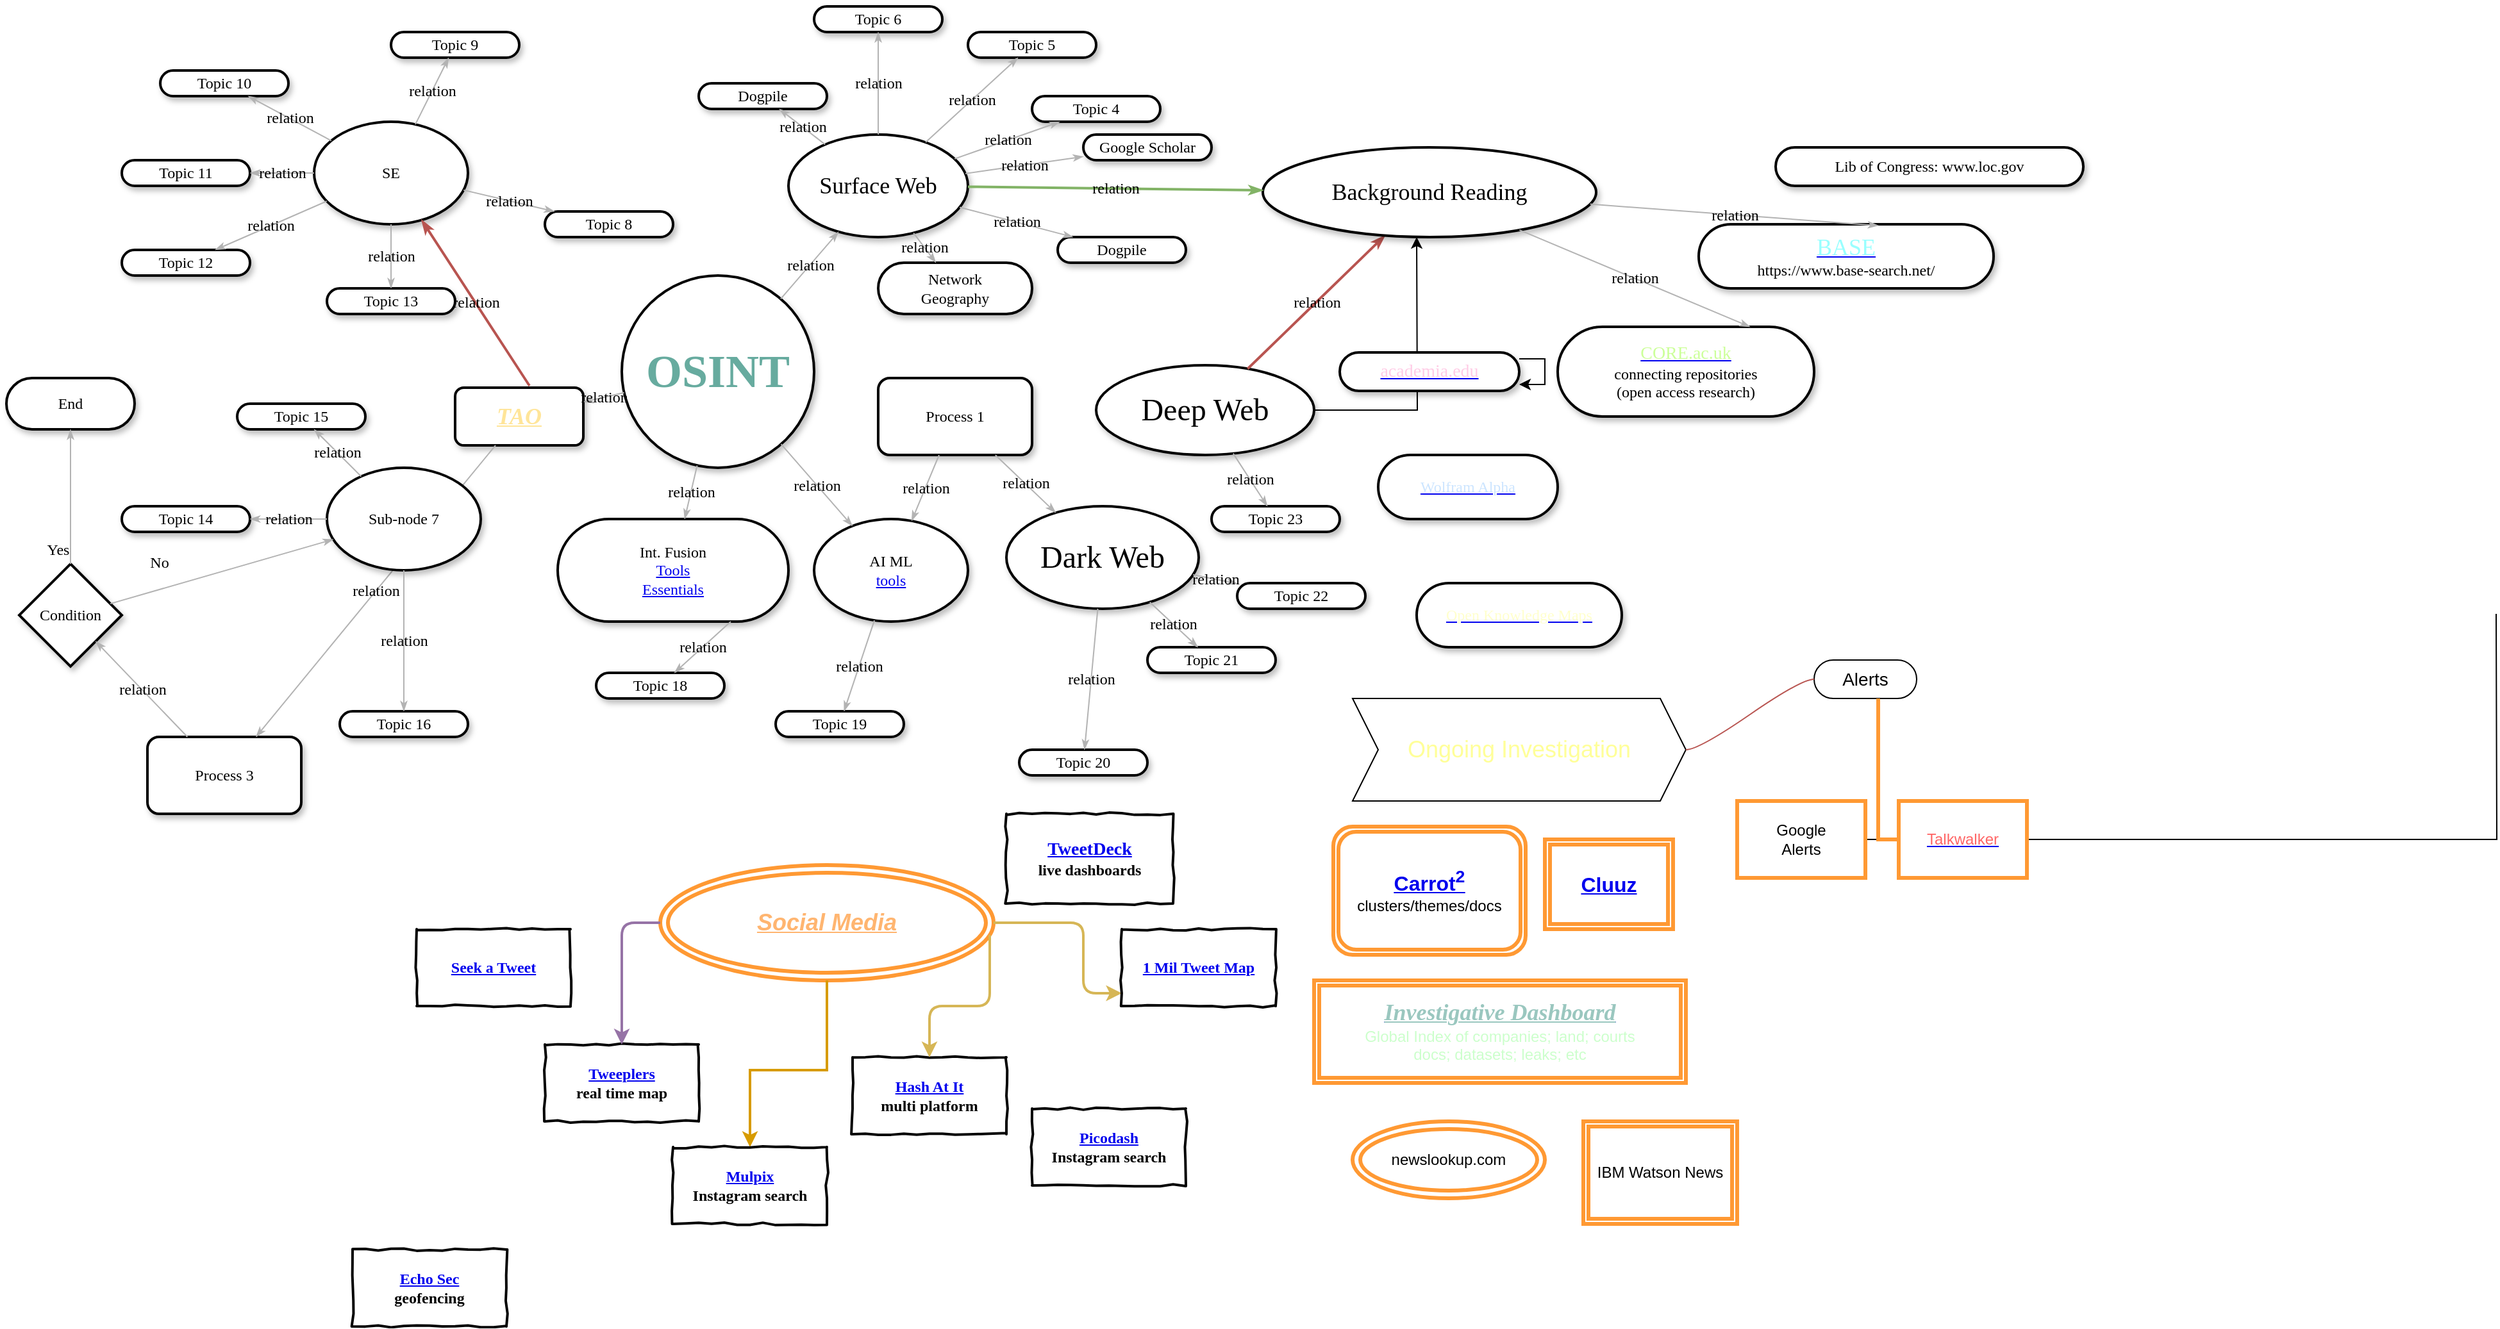<mxfile version="12.4.3" type="github" pages="1"><diagram name="Page-1" id="ad52d381-51e7-2e0d-a935-2d0ddd2fd229"><mxGraphModel dx="761" dy="638" grid="1" gridSize="10" guides="1" tooltips="1" connect="1" arrows="1" fold="1" page="1" pageScale="1" pageWidth="1100" pageHeight="850" background="#ffffff" math="0" shadow="0"><root><mxCell id="0"/><mxCell id="1" parent="0"/><mxCell id="2c924340bb9dbf6c-1" value="&lt;span&gt;Topic 10&lt;/span&gt;" style="whiteSpace=wrap;html=1;rounded=1;shadow=1;comic=0;labelBackgroundColor=none;strokeWidth=2;fontFamily=Verdana;fontSize=12;align=center;arcSize=50;" parent="1" vertex="1"><mxGeometry x="140" y="70" width="100" height="20" as="geometry"/></mxCell><mxCell id="2c924340bb9dbf6c-2" value="SE" style="ellipse;whiteSpace=wrap;html=1;rounded=1;shadow=1;comic=0;labelBackgroundColor=none;strokeWidth=2;fontFamily=Verdana;fontSize=12;align=center;" parent="1" vertex="1"><mxGeometry x="260" y="110" width="120" height="80" as="geometry"/></mxCell><mxCell id="2c924340bb9dbf6c-3" value="&lt;font style=&quot;font-size: 18px&quot;&gt;Surface Web&lt;/font&gt;" style="ellipse;whiteSpace=wrap;html=1;rounded=1;shadow=1;comic=0;labelBackgroundColor=none;strokeWidth=2;fontFamily=Verdana;fontSize=12;align=center;" parent="1" vertex="1"><mxGeometry x="630" y="120" width="140" height="80" as="geometry"/></mxCell><mxCell id="2c924340bb9dbf6c-4" value="&lt;font color=&quot;#67AB9F&quot;&gt;&lt;b&gt;&lt;font style=&quot;font-size: 36px&quot;&gt;OSINT&lt;/font&gt;&lt;/b&gt;&lt;/font&gt;" style="ellipse;whiteSpace=wrap;html=1;rounded=1;shadow=1;comic=0;labelBackgroundColor=none;strokeWidth=2;fontFamily=Verdana;fontSize=12;align=center;" parent="1" vertex="1"><mxGeometry x="500" y="230" width="150" height="150" as="geometry"/></mxCell><mxCell id="2c924340bb9dbf6c-5" value="AI ML&lt;br&gt;&lt;a href=&quot;https://www.goodfirms.co/blog/best-free-open-source-Artificial-Intelligence-software&quot;&gt;tools&lt;/a&gt;" style="ellipse;whiteSpace=wrap;html=1;rounded=1;shadow=1;comic=0;labelBackgroundColor=none;strokeWidth=2;fontFamily=Verdana;fontSize=12;align=center;" parent="1" vertex="1"><mxGeometry x="650" y="420" width="120" height="80" as="geometry"/></mxCell><mxCell id="2c924340bb9dbf6c-6" value="&lt;font style=&quot;font-size: 24px&quot;&gt;Dark Web&lt;/font&gt;" style="ellipse;whiteSpace=wrap;html=1;rounded=1;shadow=1;comic=0;labelBackgroundColor=none;strokeWidth=2;fontFamily=Verdana;fontSize=12;align=center;" parent="1" vertex="1"><mxGeometry x="800" y="410" width="150" height="80" as="geometry"/></mxCell><mxCell id="2c924340bb9dbf6c-8" value="&lt;span&gt;Topic 11&lt;/span&gt;" style="whiteSpace=wrap;html=1;rounded=1;shadow=1;comic=0;labelBackgroundColor=none;strokeWidth=2;fontFamily=Verdana;fontSize=12;align=center;arcSize=50;" parent="1" vertex="1"><mxGeometry x="110" y="140" width="100" height="20" as="geometry"/></mxCell><mxCell id="2c924340bb9dbf6c-9" value="&lt;span&gt;Topic 12&lt;/span&gt;" style="whiteSpace=wrap;html=1;rounded=1;shadow=1;comic=0;labelBackgroundColor=none;strokeWidth=2;fontFamily=Verdana;fontSize=12;align=center;arcSize=50;" parent="1" vertex="1"><mxGeometry x="110" y="210" width="100" height="20" as="geometry"/></mxCell><mxCell id="2c924340bb9dbf6c-10" value="&lt;span&gt;Topic 9&lt;/span&gt;" style="whiteSpace=wrap;html=1;rounded=1;shadow=1;comic=0;labelBackgroundColor=none;strokeWidth=2;fontFamily=Verdana;fontSize=12;align=center;arcSize=50;" parent="1" vertex="1"><mxGeometry x="320" y="40" width="100" height="20" as="geometry"/></mxCell><mxCell id="2c924340bb9dbf6c-11" value="Dogpile" style="whiteSpace=wrap;html=1;rounded=1;shadow=1;comic=0;labelBackgroundColor=none;strokeWidth=2;fontFamily=Verdana;fontSize=12;align=center;arcSize=50;" parent="1" vertex="1"><mxGeometry x="560" y="80" width="100" height="20" as="geometry"/></mxCell><mxCell id="2c924340bb9dbf6c-12" value="&lt;span&gt;Topic 21&lt;/span&gt;" style="whiteSpace=wrap;html=1;rounded=1;shadow=1;comic=0;labelBackgroundColor=none;strokeWidth=2;fontFamily=Verdana;fontSize=12;align=center;arcSize=50;" parent="1" vertex="1"><mxGeometry x="910" y="520" width="100" height="20" as="geometry"/></mxCell><mxCell id="2c924340bb9dbf6c-13" value="&lt;span&gt;Topic 22&lt;/span&gt;" style="whiteSpace=wrap;html=1;rounded=1;shadow=1;comic=0;labelBackgroundColor=none;strokeWidth=2;fontFamily=Verdana;fontSize=12;align=center;arcSize=50;" parent="1" vertex="1"><mxGeometry x="980" y="470" width="100" height="20" as="geometry"/></mxCell><mxCell id="2c924340bb9dbf6c-14" value="&lt;span&gt;Topic 6&lt;/span&gt;" style="whiteSpace=wrap;html=1;rounded=1;shadow=1;comic=0;labelBackgroundColor=none;strokeWidth=2;fontFamily=Verdana;fontSize=12;align=center;arcSize=50;" parent="1" vertex="1"><mxGeometry x="650" y="20" width="100" height="20" as="geometry"/></mxCell><mxCell id="2c924340bb9dbf6c-15" value="&lt;span&gt;Topic 5&lt;/span&gt;" style="whiteSpace=wrap;html=1;rounded=1;shadow=1;comic=0;labelBackgroundColor=none;strokeWidth=2;fontFamily=Verdana;fontSize=12;align=center;arcSize=50;" parent="1" vertex="1"><mxGeometry x="770" y="40" width="100" height="20" as="geometry"/></mxCell><mxCell id="2c924340bb9dbf6c-16" value="&lt;span&gt;Topic 4&lt;/span&gt;" style="whiteSpace=wrap;html=1;rounded=1;shadow=1;comic=0;labelBackgroundColor=none;strokeWidth=2;fontFamily=Verdana;fontSize=12;align=center;arcSize=50;" parent="1" vertex="1"><mxGeometry x="820" y="90" width="100" height="20" as="geometry"/></mxCell><mxCell id="2c924340bb9dbf6c-17" value="Google Scholar" style="whiteSpace=wrap;html=1;rounded=1;shadow=1;comic=0;labelBackgroundColor=none;strokeWidth=2;fontFamily=Verdana;fontSize=12;align=center;arcSize=50;" parent="1" vertex="1"><mxGeometry x="860" y="120" width="100" height="20" as="geometry"/></mxCell><mxCell id="2c924340bb9dbf6c-18" value="Dogpile" style="whiteSpace=wrap;html=1;rounded=1;shadow=1;comic=0;labelBackgroundColor=none;strokeWidth=2;fontFamily=Verdana;fontSize=12;align=center;arcSize=50;" parent="1" vertex="1"><mxGeometry x="840" y="200" width="100" height="20" as="geometry"/></mxCell><mxCell id="2c924340bb9dbf6c-19" value="Network &lt;br&gt;Geography" style="whiteSpace=wrap;html=1;rounded=1;shadow=1;comic=0;labelBackgroundColor=none;strokeWidth=2;fontFamily=Verdana;fontSize=12;align=center;arcSize=50;" parent="1" vertex="1"><mxGeometry x="700" y="220" width="120" height="40" as="geometry"/></mxCell><mxCell id="2c924340bb9dbf6c-22" value="&lt;span&gt;Topic 20&lt;/span&gt;" style="whiteSpace=wrap;html=1;rounded=1;shadow=1;comic=0;labelBackgroundColor=none;strokeWidth=2;fontFamily=Verdana;fontSize=12;align=center;arcSize=50;" parent="1" vertex="1"><mxGeometry x="810" y="600" width="100" height="20" as="geometry"/></mxCell><mxCell id="2c924340bb9dbf6c-23" value="End" style="whiteSpace=wrap;html=1;rounded=1;shadow=1;comic=0;labelBackgroundColor=none;strokeWidth=2;fontFamily=Verdana;fontSize=12;align=center;arcSize=50;" parent="1" vertex="1"><mxGeometry x="20" y="310" width="100" height="40" as="geometry"/></mxCell><mxCell id="2c924340bb9dbf6c-24" value="Condition" style="rhombus;whiteSpace=wrap;html=1;rounded=0;shadow=1;comic=0;labelBackgroundColor=none;strokeWidth=2;fontFamily=Verdana;fontSize=12;align=center;" parent="1" vertex="1"><mxGeometry x="30" y="455" width="80" height="80" as="geometry"/></mxCell><mxCell id="2c924340bb9dbf6c-25" value="&lt;span&gt;Process 3&lt;/span&gt;" style="rounded=1;whiteSpace=wrap;html=1;shadow=1;comic=0;labelBackgroundColor=none;strokeWidth=2;fontFamily=Verdana;fontSize=12;align=center;" parent="1" vertex="1"><mxGeometry x="130" y="590" width="120" height="60" as="geometry"/></mxCell><mxCell id="2c924340bb9dbf6c-26" value="&lt;font color=&quot;#FFE599&quot;&gt;&lt;u&gt;&lt;i&gt;&lt;b&gt;&lt;font style=&quot;font-size: 18px&quot;&gt;TAO&lt;/font&gt;&lt;/b&gt;&lt;/i&gt;&lt;/u&gt;&lt;/font&gt;" style="rounded=1;whiteSpace=wrap;html=1;shadow=1;comic=0;labelBackgroundColor=none;strokeWidth=2;fontFamily=Verdana;fontSize=12;align=center;" parent="1" vertex="1"><mxGeometry x="370" y="317.5" width="100" height="45" as="geometry"/></mxCell><mxCell id="2c924340bb9dbf6c-27" value="relation" style="edgeStyle=none;rounded=1;html=1;labelBackgroundColor=none;startArrow=none;startFill=0;startSize=5;endArrow=classicThin;endFill=1;endSize=5;jettySize=auto;orthogonalLoop=1;strokeColor=#B3B3B3;strokeWidth=1;fontFamily=Verdana;fontSize=12" parent="1" source="2c924340bb9dbf6c-2" target="2c924340bb9dbf6c-10" edge="1"><mxGeometry relative="1" as="geometry"/></mxCell><mxCell id="2c924340bb9dbf6c-28" value="relation" style="edgeStyle=none;rounded=1;html=1;labelBackgroundColor=none;startArrow=none;startFill=0;startSize=5;endArrow=classicThin;endFill=1;endSize=5;jettySize=auto;orthogonalLoop=1;strokeColor=#B3B3B3;strokeWidth=1;fontFamily=Verdana;fontSize=12" parent="1" source="2c924340bb9dbf6c-2" target="2c924340bb9dbf6c-1" edge="1"><mxGeometry relative="1" as="geometry"/></mxCell><mxCell id="2c924340bb9dbf6c-29" value="relation" style="edgeStyle=none;rounded=1;html=1;labelBackgroundColor=none;startArrow=none;startFill=0;startSize=5;endArrow=classicThin;endFill=1;endSize=5;jettySize=auto;orthogonalLoop=1;strokeColor=#B3B3B3;strokeWidth=1;fontFamily=Verdana;fontSize=12" parent="1" source="2c924340bb9dbf6c-2" target="2c924340bb9dbf6c-8" edge="1"><mxGeometry relative="1" as="geometry"/></mxCell><mxCell id="2c924340bb9dbf6c-30" value="relation" style="edgeStyle=none;rounded=1;html=1;labelBackgroundColor=none;startArrow=none;startFill=0;startSize=5;endArrow=classicThin;endFill=1;endSize=5;jettySize=auto;orthogonalLoop=1;strokeColor=#B3B3B3;strokeWidth=1;fontFamily=Verdana;fontSize=12" parent="1" source="2c924340bb9dbf6c-2" target="2c924340bb9dbf6c-9" edge="1"><mxGeometry relative="1" as="geometry"/></mxCell><mxCell id="2c924340bb9dbf6c-31" value="relation" style="edgeStyle=none;rounded=1;html=1;labelBackgroundColor=none;startArrow=none;startFill=0;startSize=5;endArrow=classicThin;endFill=1;endSize=5;jettySize=auto;orthogonalLoop=1;strokeColor=#b85450;strokeWidth=2;fontFamily=Verdana;fontSize=12;exitX=0.58;exitY=-0.033;exitDx=0;exitDy=0;exitPerimeter=0;fillColor=#f8cecc;" parent="1" source="2c924340bb9dbf6c-26" target="2c924340bb9dbf6c-2" edge="1"><mxGeometry relative="1" as="geometry"/></mxCell><mxCell id="2c924340bb9dbf6c-32" value="relation" style="edgeStyle=none;rounded=1;html=1;labelBackgroundColor=none;startArrow=none;startFill=0;startSize=5;endArrow=classicThin;endFill=1;endSize=5;jettySize=auto;orthogonalLoop=1;strokeColor=#B3B3B3;strokeWidth=1;fontFamily=Verdana;fontSize=12" parent="1" source="2c924340bb9dbf6c-4" target="2c924340bb9dbf6c-3" edge="1"><mxGeometry relative="1" as="geometry"/></mxCell><mxCell id="2c924340bb9dbf6c-33" value="relation" style="edgeStyle=none;rounded=1;html=1;labelBackgroundColor=none;startArrow=none;startFill=0;startSize=5;endArrow=classicThin;endFill=1;endSize=5;jettySize=auto;orthogonalLoop=1;strokeColor=#B3B3B3;strokeWidth=1;fontFamily=Verdana;fontSize=12" parent="1" source="2c924340bb9dbf6c-4" target="2c924340bb9dbf6c-5" edge="1"><mxGeometry relative="1" as="geometry"/></mxCell><mxCell id="2c924340bb9dbf6c-37" value="relation" style="edgeStyle=none;rounded=1;html=1;labelBackgroundColor=none;startArrow=none;startFill=0;startSize=5;endArrow=classicThin;endFill=1;endSize=5;jettySize=auto;orthogonalLoop=1;strokeColor=#B3B3B3;strokeWidth=1;fontFamily=Verdana;fontSize=12" parent="1" source="2c924340bb9dbf6c-6" target="2c924340bb9dbf6c-13" edge="1"><mxGeometry relative="1" as="geometry"/></mxCell><mxCell id="2c924340bb9dbf6c-38" value="relation" style="edgeStyle=none;rounded=1;html=1;labelBackgroundColor=none;startArrow=none;startFill=0;startSize=5;endArrow=classicThin;endFill=1;endSize=5;jettySize=auto;orthogonalLoop=1;strokeColor=#B3B3B3;strokeWidth=1;fontFamily=Verdana;fontSize=12" parent="1" source="2c924340bb9dbf6c-6" target="2c924340bb9dbf6c-12" edge="1"><mxGeometry relative="1" as="geometry"/></mxCell><mxCell id="2c924340bb9dbf6c-39" value="relation" style="edgeStyle=none;rounded=1;html=1;labelBackgroundColor=none;startArrow=none;startFill=0;startSize=5;endArrow=classicThin;endFill=1;endSize=5;jettySize=auto;orthogonalLoop=1;strokeColor=#B3B3B3;strokeWidth=1;fontFamily=Verdana;fontSize=12" parent="1" source="2c924340bb9dbf6c-6" target="2c924340bb9dbf6c-22" edge="1"><mxGeometry relative="1" as="geometry"/></mxCell><mxCell id="2c924340bb9dbf6c-40" value="relation" style="edgeStyle=none;rounded=1;html=1;labelBackgroundColor=none;startArrow=none;startFill=0;startSize=5;endArrow=classicThin;endFill=1;endSize=5;jettySize=auto;orthogonalLoop=1;strokeColor=#B3B3B3;strokeWidth=1;fontFamily=Verdana;fontSize=12" parent="1" source="2c924340bb9dbf6c-3" target="2c924340bb9dbf6c-19" edge="1"><mxGeometry relative="1" as="geometry"/></mxCell><mxCell id="2c924340bb9dbf6c-41" value="relation" style="edgeStyle=none;rounded=1;html=1;labelBackgroundColor=none;startArrow=none;startFill=0;startSize=5;endArrow=classicThin;endFill=1;endSize=5;jettySize=auto;orthogonalLoop=1;strokeColor=#B3B3B3;strokeWidth=1;fontFamily=Verdana;fontSize=12" parent="1" source="2c924340bb9dbf6c-3" target="2c924340bb9dbf6c-18" edge="1"><mxGeometry relative="1" as="geometry"/></mxCell><mxCell id="2c924340bb9dbf6c-42" value="relation" style="edgeStyle=none;rounded=1;html=1;labelBackgroundColor=none;startArrow=none;startFill=0;startSize=5;endArrow=classicThin;endFill=1;endSize=5;jettySize=auto;orthogonalLoop=1;strokeColor=#B3B3B3;strokeWidth=1;fontFamily=Verdana;fontSize=12" parent="1" source="2c924340bb9dbf6c-3" target="2c924340bb9dbf6c-17" edge="1"><mxGeometry relative="1" as="geometry"/></mxCell><mxCell id="2c924340bb9dbf6c-43" value="relation" style="edgeStyle=none;rounded=1;html=1;labelBackgroundColor=none;startArrow=none;startFill=0;startSize=5;endArrow=classicThin;endFill=1;endSize=5;jettySize=auto;orthogonalLoop=1;strokeColor=#B3B3B3;strokeWidth=1;fontFamily=Verdana;fontSize=12" parent="1" source="2c924340bb9dbf6c-3" target="2c924340bb9dbf6c-16" edge="1"><mxGeometry relative="1" as="geometry"/></mxCell><mxCell id="2c924340bb9dbf6c-44" value="relation" style="edgeStyle=none;rounded=1;html=1;labelBackgroundColor=none;startArrow=none;startFill=0;startSize=5;endArrow=classicThin;endFill=1;endSize=5;jettySize=auto;orthogonalLoop=1;strokeColor=#B3B3B3;strokeWidth=1;fontFamily=Verdana;fontSize=12" parent="1" source="2c924340bb9dbf6c-3" target="2c924340bb9dbf6c-15" edge="1"><mxGeometry relative="1" as="geometry"/></mxCell><mxCell id="2c924340bb9dbf6c-45" value="relation" style="edgeStyle=none;rounded=1;html=1;labelBackgroundColor=none;startArrow=none;startFill=0;startSize=5;endArrow=classicThin;endFill=1;endSize=5;jettySize=auto;orthogonalLoop=1;strokeColor=#B3B3B3;strokeWidth=1;fontFamily=Verdana;fontSize=12" parent="1" source="2c924340bb9dbf6c-3" target="2c924340bb9dbf6c-14" edge="1"><mxGeometry relative="1" as="geometry"/></mxCell><mxCell id="2c924340bb9dbf6c-46" value="relation" style="edgeStyle=none;rounded=1;html=1;labelBackgroundColor=none;startArrow=none;startFill=0;startSize=5;endArrow=classicThin;endFill=1;endSize=5;jettySize=auto;orthogonalLoop=1;strokeColor=#B3B3B3;strokeWidth=1;fontFamily=Verdana;fontSize=12" parent="1" source="2c924340bb9dbf6c-3" target="2c924340bb9dbf6c-11" edge="1"><mxGeometry relative="1" as="geometry"/></mxCell><mxCell id="2c924340bb9dbf6c-47" value="relation" style="edgeStyle=none;rounded=1;html=1;labelBackgroundColor=none;startArrow=none;startFill=0;startSize=5;endArrow=classicThin;endFill=1;endSize=5;jettySize=auto;orthogonalLoop=1;strokeColor=#B3B3B3;strokeWidth=1;fontFamily=Verdana;fontSize=12" parent="1" source="2c924340bb9dbf6c-4" target="2c924340bb9dbf6c-26" edge="1"><mxGeometry relative="1" as="geometry"/></mxCell><mxCell id="2c924340bb9dbf6c-48" value="relation" style="edgeStyle=none;rounded=1;html=1;labelBackgroundColor=none;startArrow=none;startFill=0;startSize=5;endArrow=classicThin;endFill=1;endSize=5;jettySize=auto;orthogonalLoop=1;strokeColor=#B3B3B3;strokeWidth=1;fontFamily=Verdana;fontSize=12" parent="1" source="2c924340bb9dbf6c-26" target="2c924340bb9dbf6c-25" edge="1"><mxGeometry relative="1" as="geometry"/></mxCell><mxCell id="2c924340bb9dbf6c-49" value="relation" style="edgeStyle=none;rounded=1;html=1;labelBackgroundColor=none;startArrow=none;startFill=0;startSize=5;endArrow=classicThin;endFill=1;endSize=5;jettySize=auto;orthogonalLoop=1;strokeColor=#B3B3B3;strokeWidth=1;fontFamily=Verdana;fontSize=12" parent="1" source="2c924340bb9dbf6c-25" target="2c924340bb9dbf6c-24" edge="1"><mxGeometry relative="1" as="geometry"/></mxCell><mxCell id="2c924340bb9dbf6c-50" value="Yes" style="edgeStyle=none;rounded=1;html=1;labelBackgroundColor=none;startArrow=none;startFill=0;startSize=5;endArrow=classicThin;endFill=1;endSize=5;jettySize=auto;orthogonalLoop=1;strokeColor=#B3B3B3;strokeWidth=1;fontFamily=Verdana;fontSize=12" parent="1" source="2c924340bb9dbf6c-24" target="2c924340bb9dbf6c-23" edge="1"><mxGeometry x="-0.793" y="10" relative="1" as="geometry"><mxPoint as="offset"/></mxGeometry></mxCell><mxCell id="2c924340bb9dbf6c-51" value="Process 1" style="rounded=1;whiteSpace=wrap;html=1;shadow=1;comic=0;labelBackgroundColor=none;strokeWidth=2;fontFamily=Verdana;fontSize=12;align=center;" parent="1" vertex="1"><mxGeometry x="700" y="310" width="120" height="60" as="geometry"/></mxCell><mxCell id="ApSrH3iOMm_muDC8mJHc-10" value="" style="edgeStyle=orthogonalEdgeStyle;rounded=0;orthogonalLoop=1;jettySize=auto;html=1;" parent="1" source="2c924340bb9dbf6c-52" edge="1"><mxGeometry relative="1" as="geometry"><mxPoint x="1120" y="200" as="targetPoint"/></mxGeometry></mxCell><mxCell id="2c924340bb9dbf6c-52" value="&lt;font style=&quot;font-size: 24px&quot;&gt;Deep Web&lt;/font&gt;" style="ellipse;whiteSpace=wrap;html=1;rounded=1;shadow=1;comic=0;labelBackgroundColor=none;strokeWidth=2;fontFamily=Verdana;fontSize=12;align=center;" parent="1" vertex="1"><mxGeometry x="870" y="300" width="170" height="70" as="geometry"/></mxCell><mxCell id="2c924340bb9dbf6c-53" value="&lt;font style=&quot;font-size: 14px&quot;&gt;&lt;a href=&quot;https://www.academia.edu/&quot;&gt;&lt;font color=&quot;#FFCCE6&quot;&gt;academia.edu&lt;/font&gt;&lt;/a&gt;&lt;/font&gt;" style="whiteSpace=wrap;html=1;rounded=1;shadow=1;comic=0;labelBackgroundColor=none;strokeWidth=2;fontFamily=Verdana;fontSize=12;align=center;arcSize=50;" parent="1" vertex="1"><mxGeometry x="1060" y="290" width="140" height="30" as="geometry"/></mxCell><mxCell id="2c924340bb9dbf6c-54" value="&lt;span&gt;Topic 23&lt;/span&gt;" style="whiteSpace=wrap;html=1;rounded=1;shadow=1;comic=0;labelBackgroundColor=none;strokeWidth=2;fontFamily=Verdana;fontSize=12;align=center;arcSize=50;" parent="1" vertex="1"><mxGeometry x="960" y="410" width="100" height="20" as="geometry"/></mxCell><mxCell id="2c924340bb9dbf6c-55" value="&lt;span&gt;Topic 8&lt;/span&gt;" style="whiteSpace=wrap;html=1;rounded=1;shadow=1;comic=0;labelBackgroundColor=none;strokeWidth=2;fontFamily=Verdana;fontSize=12;align=center;arcSize=50;" parent="1" vertex="1"><mxGeometry x="440" y="180" width="100" height="20" as="geometry"/></mxCell><mxCell id="2c924340bb9dbf6c-56" value="&lt;span&gt;Topic 13&lt;/span&gt;" style="whiteSpace=wrap;html=1;rounded=1;shadow=1;comic=0;labelBackgroundColor=none;strokeWidth=2;fontFamily=Verdana;fontSize=12;align=center;arcSize=50;" parent="1" vertex="1"><mxGeometry x="270" y="240" width="100" height="20" as="geometry"/></mxCell><mxCell id="2c924340bb9dbf6c-58" value="&lt;span&gt;Topic 19&lt;/span&gt;" style="whiteSpace=wrap;html=1;rounded=1;shadow=1;comic=0;labelBackgroundColor=none;strokeWidth=2;fontFamily=Verdana;fontSize=12;align=center;arcSize=50;" parent="1" vertex="1"><mxGeometry x="620" y="570" width="100" height="20" as="geometry"/></mxCell><mxCell id="2c924340bb9dbf6c-59" value="&lt;span&gt;Topic 18&lt;/span&gt;" style="whiteSpace=wrap;html=1;rounded=1;shadow=1;comic=0;labelBackgroundColor=none;strokeWidth=2;fontFamily=Verdana;fontSize=12;align=center;arcSize=50;" parent="1" vertex="1"><mxGeometry x="480" y="540" width="100" height="20" as="geometry"/></mxCell><mxCell id="2c924340bb9dbf6c-60" value="Int. Fusion&lt;br&gt;&lt;div&gt;&lt;a href=&quot;https://www.intelligencefusion.co.uk/blog/the-best-open-source-intelligence-osint-tools-and-techniques&quot;&gt;Tools&lt;/a&gt;&lt;/div&gt;&lt;div&gt;&lt;a href=&quot;https://www.fusionforensics.com/open-source-intelligence-essentials&quot;&gt;Essentials&lt;/a&gt;&lt;br&gt;&lt;/div&gt;" style="whiteSpace=wrap;html=1;rounded=1;shadow=1;comic=0;labelBackgroundColor=none;strokeWidth=2;fontFamily=Verdana;fontSize=12;align=center;arcSize=50;" parent="1" vertex="1"><mxGeometry x="450" y="420" width="180" height="80" as="geometry"/></mxCell><mxCell id="2c924340bb9dbf6c-61" value="relation" style="edgeStyle=none;rounded=1;html=1;labelBackgroundColor=none;startArrow=none;startFill=0;startSize=5;endArrow=classicThin;endFill=1;endSize=5;jettySize=auto;orthogonalLoop=1;strokeColor=#B3B3B3;strokeWidth=1;fontFamily=Verdana;fontSize=12" parent="1" source="2c924340bb9dbf6c-2" target="2c924340bb9dbf6c-55" edge="1"><mxGeometry relative="1" as="geometry"/></mxCell><mxCell id="2c924340bb9dbf6c-62" value="relation" style="edgeStyle=none;rounded=1;html=1;labelBackgroundColor=none;startArrow=none;startFill=0;startSize=5;endArrow=classicThin;endFill=1;endSize=5;jettySize=auto;orthogonalLoop=1;strokeColor=#B3B3B3;strokeWidth=1;fontFamily=Verdana;fontSize=12" parent="1" source="2c924340bb9dbf6c-2" target="2c924340bb9dbf6c-56" edge="1"><mxGeometry relative="1" as="geometry"/></mxCell><mxCell id="2c924340bb9dbf6c-63" value="relation" style="edgeStyle=none;rounded=1;html=1;labelBackgroundColor=none;startArrow=none;startFill=0;startSize=5;endArrow=classicThin;endFill=1;endSize=5;jettySize=auto;orthogonalLoop=1;strokeColor=#b85450;strokeWidth=2;fontFamily=Verdana;fontSize=12;fillColor=#f8cecc;" parent="1" source="2c924340bb9dbf6c-52" target="ApSrH3iOMm_muDC8mJHc-12" edge="1"><mxGeometry relative="1" as="geometry"/></mxCell><mxCell id="2c924340bb9dbf6c-64" value="relation" style="edgeStyle=none;rounded=1;html=1;labelBackgroundColor=none;startArrow=none;startFill=0;startSize=5;endArrow=classicThin;endFill=1;endSize=5;jettySize=auto;orthogonalLoop=1;strokeColor=#B3B3B3;strokeWidth=1;fontFamily=Verdana;fontSize=12" parent="1" source="2c924340bb9dbf6c-52" target="2c924340bb9dbf6c-54" edge="1"><mxGeometry relative="1" as="geometry"/></mxCell><mxCell id="2c924340bb9dbf6c-65" value="relation" style="edgeStyle=none;rounded=1;html=1;labelBackgroundColor=none;startArrow=none;startFill=0;startSize=5;endArrow=classicThin;endFill=1;endSize=5;jettySize=auto;orthogonalLoop=1;strokeColor=#B3B3B3;strokeWidth=1;fontFamily=Verdana;fontSize=12;" parent="1" source="2c924340bb9dbf6c-51" target="2c924340bb9dbf6c-6" edge="1"><mxGeometry relative="1" as="geometry"><mxPoint x="850" y="400" as="targetPoint"/></mxGeometry></mxCell><mxCell id="2c924340bb9dbf6c-66" value="relation" style="edgeStyle=none;rounded=1;html=1;labelBackgroundColor=none;startArrow=none;startFill=0;startSize=5;endArrow=classicThin;endFill=1;endSize=5;jettySize=auto;orthogonalLoop=1;strokeColor=#B3B3B3;strokeWidth=1;fontFamily=Verdana;fontSize=12" parent="1" source="2c924340bb9dbf6c-51" target="2c924340bb9dbf6c-5" edge="1"><mxGeometry relative="1" as="geometry"/></mxCell><mxCell id="2c924340bb9dbf6c-67" value="&lt;span&gt;Sub-node 7&lt;/span&gt;" style="ellipse;whiteSpace=wrap;html=1;rounded=1;shadow=1;comic=0;labelBackgroundColor=none;strokeWidth=2;fontFamily=Verdana;fontSize=12;align=center;" parent="1" vertex="1"><mxGeometry x="270" y="380" width="120" height="80" as="geometry"/></mxCell><mxCell id="2c924340bb9dbf6c-68" value="&lt;span&gt;Topic 16&lt;/span&gt;" style="whiteSpace=wrap;html=1;rounded=1;shadow=1;comic=0;labelBackgroundColor=none;strokeWidth=2;fontFamily=Verdana;fontSize=12;align=center;arcSize=50;" parent="1" vertex="1"><mxGeometry x="280" y="570" width="100" height="20" as="geometry"/></mxCell><mxCell id="2c924340bb9dbf6c-69" value="&lt;span&gt;Topic 15&lt;/span&gt;" style="whiteSpace=wrap;html=1;rounded=1;shadow=1;comic=0;labelBackgroundColor=none;strokeWidth=2;fontFamily=Verdana;fontSize=12;align=center;arcSize=50;" parent="1" vertex="1"><mxGeometry x="200" y="330" width="100" height="20" as="geometry"/></mxCell><mxCell id="2c924340bb9dbf6c-70" value="&lt;span&gt;Topic 14&lt;/span&gt;" style="whiteSpace=wrap;html=1;rounded=1;shadow=1;comic=0;labelBackgroundColor=none;strokeWidth=2;fontFamily=Verdana;fontSize=12;align=center;arcSize=50;" parent="1" vertex="1"><mxGeometry x="110" y="410" width="100" height="20" as="geometry"/></mxCell><mxCell id="2c924340bb9dbf6c-72" value="relation" style="edgeStyle=none;rounded=1;html=1;labelBackgroundColor=none;startArrow=none;startFill=0;startSize=5;endArrow=classicThin;endFill=1;endSize=5;jettySize=auto;orthogonalLoop=1;strokeColor=#B3B3B3;strokeWidth=1;fontFamily=Verdana;fontSize=12" parent="1" source="2c924340bb9dbf6c-67" target="2c924340bb9dbf6c-70" edge="1"><mxGeometry relative="1" as="geometry"/></mxCell><mxCell id="2c924340bb9dbf6c-73" value="relation" style="edgeStyle=none;rounded=1;html=1;labelBackgroundColor=none;startArrow=none;startFill=0;startSize=5;endArrow=classicThin;endFill=1;endSize=5;jettySize=auto;orthogonalLoop=1;strokeColor=#B3B3B3;strokeWidth=1;fontFamily=Verdana;fontSize=12" parent="1" source="2c924340bb9dbf6c-67" target="2c924340bb9dbf6c-69" edge="1"><mxGeometry relative="1" as="geometry"/></mxCell><mxCell id="2c924340bb9dbf6c-74" value="relation" style="edgeStyle=none;rounded=1;html=1;labelBackgroundColor=none;startArrow=none;startFill=0;startSize=5;endArrow=classicThin;endFill=1;endSize=5;jettySize=auto;orthogonalLoop=1;strokeColor=#B3B3B3;strokeWidth=1;fontFamily=Verdana;fontSize=12" parent="1" source="2c924340bb9dbf6c-67" target="2c924340bb9dbf6c-68" edge="1"><mxGeometry relative="1" as="geometry"/></mxCell><mxCell id="2c924340bb9dbf6c-75" value="No" style="edgeStyle=none;rounded=1;html=1;labelBackgroundColor=none;startArrow=none;startFill=0;startSize=5;endArrow=classicThin;endFill=1;endSize=5;jettySize=auto;orthogonalLoop=1;strokeColor=#B3B3B3;strokeWidth=1;fontFamily=Verdana;fontSize=12" parent="1" source="2c924340bb9dbf6c-24" target="2c924340bb9dbf6c-67" edge="1"><mxGeometry x="-0.504" y="20" relative="1" as="geometry"><mxPoint as="offset"/></mxGeometry></mxCell><mxCell id="2c924340bb9dbf6c-76" value="relation" style="edgeStyle=none;rounded=1;html=1;labelBackgroundColor=none;startArrow=none;startFill=0;startSize=5;endArrow=classicThin;endFill=1;endSize=5;jettySize=auto;orthogonalLoop=1;strokeColor=#B3B3B3;strokeWidth=1;fontFamily=Verdana;fontSize=12" parent="1" source="2c924340bb9dbf6c-4" target="2c924340bb9dbf6c-60" edge="1"><mxGeometry relative="1" as="geometry"/></mxCell><mxCell id="2c924340bb9dbf6c-77" value="relation" style="edgeStyle=none;rounded=1;html=1;labelBackgroundColor=none;startArrow=none;startFill=0;startSize=5;endArrow=classicThin;endFill=1;endSize=5;jettySize=auto;orthogonalLoop=1;strokeColor=#B3B3B3;strokeWidth=1;fontFamily=Verdana;fontSize=12" parent="1" source="2c924340bb9dbf6c-5" target="2c924340bb9dbf6c-58" edge="1"><mxGeometry relative="1" as="geometry"/></mxCell><mxCell id="2c924340bb9dbf6c-78" value="relation" style="edgeStyle=none;rounded=1;html=1;labelBackgroundColor=none;startArrow=none;startFill=0;startSize=5;endArrow=classicThin;endFill=1;endSize=5;jettySize=auto;orthogonalLoop=1;strokeColor=#B3B3B3;strokeWidth=1;fontFamily=Verdana;fontSize=12;exitX=0.75;exitY=1;exitDx=0;exitDy=0;" parent="1" source="2c924340bb9dbf6c-60" target="2c924340bb9dbf6c-59" edge="1"><mxGeometry relative="1" as="geometry"/></mxCell><mxCell id="ApSrH3iOMm_muDC8mJHc-4" value="&lt;div&gt;&lt;font style=&quot;font-size: 14px&quot;&gt;&lt;a href=&quot;https://CORE.ac.uk/&quot;&gt;&lt;font color=&quot;#CCFF99&quot;&gt;CORE.ac.uk&lt;/font&gt;&lt;/a&gt;&lt;/font&gt;&lt;br&gt;connecting repositories&lt;br&gt;(open access research)&lt;br&gt;&lt;/div&gt;" style="whiteSpace=wrap;html=1;rounded=1;shadow=1;comic=0;labelBackgroundColor=none;strokeWidth=2;fontFamily=Verdana;fontSize=12;align=center;arcSize=50;" parent="1" vertex="1"><mxGeometry x="1230" y="270" width="200" height="70" as="geometry"/></mxCell><mxCell id="ApSrH3iOMm_muDC8mJHc-5" value="Lib of Congress: www.loc.gov" style="whiteSpace=wrap;html=1;rounded=1;shadow=1;comic=0;labelBackgroundColor=none;strokeWidth=2;fontFamily=Verdana;fontSize=12;align=center;arcSize=50;" parent="1" vertex="1"><mxGeometry x="1400" y="130" width="240" height="30" as="geometry"/></mxCell><mxCell id="ApSrH3iOMm_muDC8mJHc-6" value="&lt;a href=&quot;https://openknowledgemaps.org&quot;&gt;&lt;font color=&quot;#FFFFCC&quot;&gt;Open Knowledge Maps&lt;/font&gt;&lt;/a&gt;" style="whiteSpace=wrap;html=1;rounded=1;shadow=1;comic=0;labelBackgroundColor=none;strokeWidth=2;fontFamily=Verdana;fontSize=12;align=center;arcSize=50;" parent="1" vertex="1"><mxGeometry x="1120" y="470" width="160" height="50" as="geometry"/></mxCell><mxCell id="ApSrH3iOMm_muDC8mJHc-7" value="&lt;a href=&quot;https://wolftramalpha.com&quot;&gt;&lt;font color=&quot;#CCE5FF&quot;&gt;Wolfram Alpha&lt;/font&gt;&lt;/a&gt;" style="whiteSpace=wrap;html=1;rounded=1;shadow=1;comic=0;labelBackgroundColor=none;strokeWidth=2;fontFamily=Verdana;fontSize=12;align=center;arcSize=50;" parent="1" vertex="1"><mxGeometry x="1090" y="370" width="140" height="50" as="geometry"/></mxCell><mxCell id="ApSrH3iOMm_muDC8mJHc-8" value="&lt;div&gt;&lt;font style=&quot;font-size: 18px&quot;&gt;&lt;a href=&quot;https://www.base-search.net/&quot;&gt;&lt;font color=&quot;#99FFFF&quot;&gt;BASE&lt;/font&gt;&lt;/a&gt;&lt;/font&gt;&lt;/div&gt;&lt;div&gt;https://www.base-search.net/&lt;br&gt;&lt;/div&gt;" style="whiteSpace=wrap;html=1;rounded=1;shadow=1;comic=0;labelBackgroundColor=none;strokeWidth=2;fontFamily=Verdana;fontSize=12;align=center;arcSize=50;" parent="1" vertex="1"><mxGeometry x="1340" y="190" width="230" height="50" as="geometry"/></mxCell><mxCell id="ApSrH3iOMm_muDC8mJHc-11" style="edgeStyle=orthogonalEdgeStyle;rounded=0;orthogonalLoop=1;jettySize=auto;html=1;" parent="1" source="2c924340bb9dbf6c-53" target="2c924340bb9dbf6c-53" edge="1"><mxGeometry relative="1" as="geometry"/></mxCell><mxCell id="ApSrH3iOMm_muDC8mJHc-12" value="&lt;font style=&quot;font-size: 18px&quot;&gt;Background Reading&lt;/font&gt;" style="ellipse;whiteSpace=wrap;html=1;rounded=1;shadow=1;comic=0;labelBackgroundColor=none;strokeWidth=2;fontFamily=Verdana;fontSize=12;align=center;" parent="1" vertex="1"><mxGeometry x="1000" y="130" width="260" height="70" as="geometry"/></mxCell><mxCell id="ApSrH3iOMm_muDC8mJHc-16" value="relation" style="edgeStyle=none;rounded=1;html=1;labelBackgroundColor=none;startArrow=none;startFill=0;startSize=5;endArrow=classicThin;endFill=1;endSize=5;jettySize=auto;orthogonalLoop=1;strokeColor=#B3B3B3;strokeWidth=1;fontFamily=Verdana;fontSize=12;entryX=0.609;entryY=0.02;entryDx=0;entryDy=0;entryPerimeter=0;" parent="1" source="ApSrH3iOMm_muDC8mJHc-12" target="ApSrH3iOMm_muDC8mJHc-8" edge="1"><mxGeometry relative="1" as="geometry"><mxPoint x="985.631" y="503.453" as="sourcePoint"/><mxPoint x="1020" y="510.323" as="targetPoint"/></mxGeometry></mxCell><mxCell id="ApSrH3iOMm_muDC8mJHc-21" value="relation" style="edgeStyle=none;rounded=1;html=1;labelBackgroundColor=none;startArrow=none;startFill=0;startSize=5;endArrow=classicThin;endFill=1;endSize=5;jettySize=auto;orthogonalLoop=1;strokeColor=#B3B3B3;strokeWidth=1;fontFamily=Verdana;fontSize=12;entryX=0.75;entryY=0;entryDx=0;entryDy=0;" parent="1" source="ApSrH3iOMm_muDC8mJHc-12" target="ApSrH3iOMm_muDC8mJHc-4" edge="1"><mxGeometry relative="1" as="geometry"><mxPoint x="1358.239" y="208.93" as="sourcePoint"/><mxPoint x="1470.07" y="241" as="targetPoint"/></mxGeometry></mxCell><mxCell id="ApSrH3iOMm_muDC8mJHc-22" value="relation" style="edgeStyle=none;rounded=1;html=1;labelBackgroundColor=none;startArrow=none;startFill=0;startSize=5;endArrow=classicThin;endFill=1;endSize=5;jettySize=auto;orthogonalLoop=1;strokeColor=#82b366;strokeWidth=2;fontFamily=Verdana;fontSize=12;fillColor=#d5e8d4;" parent="1" source="2c924340bb9dbf6c-3" target="ApSrH3iOMm_muDC8mJHc-12" edge="1"><mxGeometry relative="1" as="geometry"><mxPoint x="780" y="158" as="sourcePoint"/><mxPoint x="863" y="210" as="targetPoint"/></mxGeometry></mxCell><mxCell id="ApSrH3iOMm_muDC8mJHc-24" value="&lt;font style=&quot;font-size: 18px&quot; color=&quot;#FFFF99&quot;&gt;Ongoing Investigation&lt;br&gt;&lt;/font&gt;" style="shape=step;perimeter=stepPerimeter;whiteSpace=wrap;html=1;fixedSize=1;" parent="1" vertex="1"><mxGeometry x="1070" y="560" width="260" height="80" as="geometry"/></mxCell><mxCell id="ApSrH3iOMm_muDC8mJHc-26" value="&lt;font style=&quot;font-size: 14px&quot;&gt;Alerts&lt;/font&gt;" style="whiteSpace=wrap;html=1;rounded=1;arcSize=50;align=center;verticalAlign=middle;container=1;recursiveResize=0;strokeWidth=1;autosize=1;spacing=4;treeFolding=1;treeMoving=1;" parent="1" vertex="1"><mxGeometry x="1430" y="530" width="80" height="30" as="geometry"/></mxCell><mxCell id="ApSrH3iOMm_muDC8mJHc-27" value="" style="edgeStyle=entityRelationEdgeStyle;startArrow=none;endArrow=none;segment=10;curved=1;fillColor=#f8cecc;strokeColor=#b85450;" parent="1" source="ApSrH3iOMm_muDC8mJHc-24" target="ApSrH3iOMm_muDC8mJHc-26" edge="1"><mxGeometry relative="1" as="geometry"><mxPoint x="1300" y="570" as="sourcePoint"/></mxGeometry></mxCell><mxCell id="ApSrH3iOMm_muDC8mJHc-32" value="" style="edgeStyle=orthogonalEdgeStyle;startArrow=none;endArrow=none;rounded=0;targetPortConstraint=eastwest;sourcePortConstraint=northsouth;" parent="1" target="ApSrH3iOMm_muDC8mJHc-34" edge="1"><mxGeometry relative="1" as="geometry"><mxPoint x="1962" y="494" as="sourcePoint"/></mxGeometry></mxCell><mxCell id="ApSrH3iOMm_muDC8mJHc-33" value="" style="edgeStyle=orthogonalEdgeStyle;startArrow=none;endArrow=none;rounded=0;targetPortConstraint=eastwest;sourcePortConstraint=northsouth;strokeWidth=3;strokeColor=#FF9933;" parent="1" source="ApSrH3iOMm_muDC8mJHc-26" target="ApSrH3iOMm_muDC8mJHc-35" edge="1"><mxGeometry relative="1" as="geometry"><mxPoint x="1486" y="600" as="sourcePoint"/><Array as="points"><mxPoint x="1480" y="670"/></Array></mxGeometry></mxCell><mxCell id="ApSrH3iOMm_muDC8mJHc-34" value="Google &lt;br&gt;Alerts" style="whiteSpace=wrap;html=1;align=center;verticalAlign=middle;container=1;recursiveResize=0;treeFolding=1;treeMoving=1;strokeWidth=3;strokeColor=#FF9933;" parent="1" vertex="1"><mxGeometry x="1370" y="640" width="100" height="60" as="geometry"/></mxCell><mxCell id="ApSrH3iOMm_muDC8mJHc-35" value="&lt;a href=&quot;https://www.talkwalker.com/alerts&quot;&gt;&lt;font color=&quot;#FF6666&quot;&gt;Talkwalker&lt;/font&gt;&lt;/a&gt;" style="whiteSpace=wrap;html=1;align=center;verticalAlign=middle;container=1;recursiveResize=0;treeFolding=1;treeMoving=1;strokeWidth=3;strokeColor=#FF9933;" parent="1" vertex="1"><mxGeometry x="1496" y="640" width="100" height="60" as="geometry"/></mxCell><mxCell id="ApSrH3iOMm_muDC8mJHc-39" value="&lt;font color=&quot;#FFB570&quot;&gt;&lt;u&gt;&lt;i&gt;&lt;b&gt;&lt;font style=&quot;font-size: 18px&quot;&gt;Social Media&lt;/font&gt;&lt;/b&gt;&lt;/i&gt;&lt;/u&gt;&lt;br&gt;&lt;/font&gt;" style="ellipse;shape=doubleEllipse;whiteSpace=wrap;html=1;strokeColor=#FF9933;strokeWidth=3;" parent="1" vertex="1"><mxGeometry x="530" y="690" width="260" height="90" as="geometry"/></mxCell><mxCell id="ApSrH3iOMm_muDC8mJHc-40" value="" style="edgeStyle=segmentEdgeStyle;endArrow=classic;html=1;strokeColor=#d6b656;strokeWidth=2;fillColor=#fff2cc;" parent="1" source="ApSrH3iOMm_muDC8mJHc-39" target="ApSrH3iOMm_muDC8mJHc-41" edge="1"><mxGeometry width="50" height="50" relative="1" as="geometry"><mxPoint x="820" y="750" as="sourcePoint"/><mxPoint x="910" y="790" as="targetPoint"/><Array as="points"><mxPoint x="860" y="735"/><mxPoint x="860" y="790"/></Array></mxGeometry></mxCell><mxCell id="ApSrH3iOMm_muDC8mJHc-41" value="&lt;a href=&quot;https://onemilliontweetmap.com/&quot;&gt;1 Mil Tweet Map&lt;/a&gt;" style="html=1;whiteSpace=wrap;comic=1;strokeWidth=2;fontFamily=Comic Sans MS;fontStyle=1;" parent="1" vertex="1"><mxGeometry x="890" y="740" width="120" height="60" as="geometry"/></mxCell><mxCell id="ApSrH3iOMm_muDC8mJHc-42" value="&lt;div&gt;&lt;a href=&quot;tweeplers.com/map&quot;&gt;Tweeplers&lt;/a&gt;&lt;/div&gt;&lt;div&gt;real time map&lt;br&gt;&lt;/div&gt;" style="html=1;whiteSpace=wrap;comic=1;strokeWidth=2;fontFamily=Comic Sans MS;fontStyle=1;" parent="1" vertex="1"><mxGeometry x="440" y="830" width="120" height="60" as="geometry"/></mxCell><mxCell id="ApSrH3iOMm_muDC8mJHc-43" value="" style="edgeStyle=segmentEdgeStyle;endArrow=classic;html=1;strokeColor=#9673a6;strokeWidth=2;fillColor=#e1d5e7;" parent="1" source="ApSrH3iOMm_muDC8mJHc-39" target="ApSrH3iOMm_muDC8mJHc-42" edge="1"><mxGeometry width="50" height="50" relative="1" as="geometry"><mxPoint x="465" y="760" as="sourcePoint"/><mxPoint x="515" y="710" as="targetPoint"/></mxGeometry></mxCell><mxCell id="ApSrH3iOMm_muDC8mJHc-44" value="&lt;a href=&quot;https://www.seekatweet.com/&quot;&gt;Seek a Tweet&lt;/a&gt;" style="html=1;whiteSpace=wrap;comic=1;strokeWidth=2;fontFamily=Comic Sans MS;fontStyle=1;" parent="1" vertex="1"><mxGeometry x="340" y="740" width="120" height="60" as="geometry"/></mxCell><mxCell id="ApSrH3iOMm_muDC8mJHc-48" value="" style="edgeStyle=orthogonalEdgeStyle;rounded=0;orthogonalLoop=1;jettySize=auto;html=1;strokeColor=#d79b00;strokeWidth=2;exitX=0.5;exitY=1;exitDx=0;exitDy=0;fillColor=#ffe6cc;" parent="1" source="ApSrH3iOMm_muDC8mJHc-39" target="ApSrH3iOMm_muDC8mJHc-47" edge="1"><mxGeometry relative="1" as="geometry"><Array as="points"><mxPoint x="660" y="850"/><mxPoint x="600" y="850"/></Array></mxGeometry></mxCell><mxCell id="ApSrH3iOMm_muDC8mJHc-45" value="&lt;div&gt;&lt;a href=&quot;https://www.hashatit.com/&quot;&gt;Hash At It&lt;/a&gt;&lt;/div&gt;&lt;div&gt;multi platform&lt;br&gt;&lt;/div&gt;" style="html=1;whiteSpace=wrap;comic=1;strokeWidth=2;fontFamily=Comic Sans MS;fontStyle=1;" parent="1" vertex="1"><mxGeometry x="680" y="840" width="120" height="60" as="geometry"/></mxCell><mxCell id="ApSrH3iOMm_muDC8mJHc-47" value="&lt;div&gt;&lt;a href=&quot;https://mulpix.com/&quot;&gt;Mulpix&lt;/a&gt;&lt;/div&gt;&lt;div&gt;Instagram search&lt;/div&gt;" style="html=1;whiteSpace=wrap;comic=1;strokeWidth=2;fontFamily=Comic Sans MS;fontStyle=1;" parent="1" vertex="1"><mxGeometry x="540" y="910" width="120" height="60" as="geometry"/></mxCell><mxCell id="ApSrH3iOMm_muDC8mJHc-46" value="" style="edgeStyle=segmentEdgeStyle;endArrow=classic;html=1;strokeColor=#d6b656;strokeWidth=2;fillColor=#fff2cc;entryX=0.5;entryY=0;entryDx=0;entryDy=0;" parent="1" source="ApSrH3iOMm_muDC8mJHc-39" target="ApSrH3iOMm_muDC8mJHc-45" edge="1"><mxGeometry width="50" height="50" relative="1" as="geometry"><mxPoint x="800" y="745" as="sourcePoint"/><mxPoint x="900" y="800" as="targetPoint"/><Array as="points"><mxPoint x="787" y="800"/><mxPoint x="740" y="800"/></Array></mxGeometry></mxCell><mxCell id="ApSrH3iOMm_muDC8mJHc-49" value="&lt;div&gt;&lt;a href=&quot;https://www.picodash.com/export-data&quot;&gt;Picodash&lt;/a&gt;&lt;/div&gt;&lt;div&gt;Instagram search&lt;br&gt;&lt;/div&gt;" style="html=1;whiteSpace=wrap;comic=1;strokeWidth=2;fontFamily=Comic Sans MS;fontStyle=1;" parent="1" vertex="1"><mxGeometry x="820" y="880" width="120" height="60" as="geometry"/></mxCell><mxCell id="ApSrH3iOMm_muDC8mJHc-50" value="&lt;div&gt;&lt;a href=&quot;https://www.echosec.net/&quot;&gt;Echo Sec&lt;/a&gt;&lt;/div&gt;&lt;div&gt;geofencing&lt;br&gt;&lt;/div&gt;" style="html=1;whiteSpace=wrap;comic=1;strokeWidth=2;fontFamily=Comic Sans MS;fontStyle=1;" parent="1" vertex="1"><mxGeometry x="290" y="990" width="120" height="60" as="geometry"/></mxCell><mxCell id="ApSrH3iOMm_muDC8mJHc-51" value="&lt;font size=&quot;1&quot;&gt;&lt;a href=&quot;https://tweetdeck.twitter.com/&quot; style=&quot;font-size: 14px&quot;&gt;TweetDeck&lt;/a&gt;&lt;/font&gt;&lt;br&gt;live dashboards" style="html=1;whiteSpace=wrap;comic=1;strokeWidth=2;fontFamily=Comic Sans MS;fontStyle=1;" parent="1" vertex="1"><mxGeometry x="800" y="650" width="130" height="70" as="geometry"/></mxCell><mxCell id="ApSrH3iOMm_muDC8mJHc-52" value="&lt;div&gt;&lt;a href=&quot;https://search.carrot2.org/&quot;&gt;&lt;u&gt;&lt;b&gt;&lt;font style=&quot;font-size: 16px&quot;&gt;Carrot&lt;sup&gt;2&lt;/sup&gt;&lt;/font&gt;&lt;/b&gt;&lt;/u&gt;&lt;/a&gt;&lt;/div&gt;&lt;div&gt;clusters/themes/docs&lt;br&gt;&lt;/div&gt;" style="shape=ext;double=1;rounded=1;whiteSpace=wrap;html=1;strokeColor=#FF9933;strokeWidth=3;" parent="1" vertex="1"><mxGeometry x="1055" y="660" width="150" height="100" as="geometry"/></mxCell><mxCell id="ApSrH3iOMm_muDC8mJHc-53" value="newslookup.com" style="ellipse;shape=doubleEllipse;whiteSpace=wrap;html=1;strokeColor=#FF9933;strokeWidth=3;" parent="1" vertex="1"><mxGeometry x="1070" y="890" width="150" height="60" as="geometry"/></mxCell><mxCell id="ApSrH3iOMm_muDC8mJHc-54" value="&lt;b&gt;&lt;a href=&quot;https://www.cluuz.com/&quot;&gt;&lt;font style=&quot;font-size: 16px&quot;&gt;Cluuz&lt;/font&gt;&lt;/a&gt;&lt;/b&gt;" style="shape=ext;double=1;rounded=0;whiteSpace=wrap;html=1;strokeColor=#FF9933;strokeWidth=3;" parent="1" vertex="1"><mxGeometry x="1220" y="670" width="100" height="70" as="geometry"/></mxCell><mxCell id="ApSrH3iOMm_muDC8mJHc-56" value="&lt;div&gt;&lt;a href=&quot;https://investigativedashboard.org/&quot;&gt;&lt;font face=&quot;Georgia&quot; color=&quot;#9AC7BF&quot;&gt;&lt;u&gt;&lt;i&gt;&lt;b&gt;&lt;font style=&quot;font-size: 18px&quot;&gt;Investigative Dashboard&lt;/font&gt;&lt;/b&gt;&lt;/i&gt;&lt;/u&gt;&lt;/font&gt;&lt;/a&gt;&lt;/div&gt;&lt;div&gt;&lt;font color=&quot;#CCFFCC&quot;&gt;Global Index of companies; land; courts&lt;/font&gt;&lt;/div&gt;&lt;div&gt;&lt;font color=&quot;#CCFFCC&quot;&gt;docs; datasets; leaks; etc&lt;/font&gt;&lt;br&gt;&lt;/div&gt;" style="shape=ext;double=1;rounded=0;whiteSpace=wrap;html=1;strokeColor=#FF9933;strokeWidth=3;" parent="1" vertex="1"><mxGeometry x="1040" y="780" width="290" height="80" as="geometry"/></mxCell><mxCell id="ApSrH3iOMm_muDC8mJHc-58" value="IBM Watson News" style="shape=ext;double=1;rounded=0;whiteSpace=wrap;html=1;strokeColor=#FF9933;strokeWidth=3;" parent="1" vertex="1"><mxGeometry x="1250" y="890" width="120" height="80" as="geometry"/></mxCell></root></mxGraphModel></diagram></mxfile>